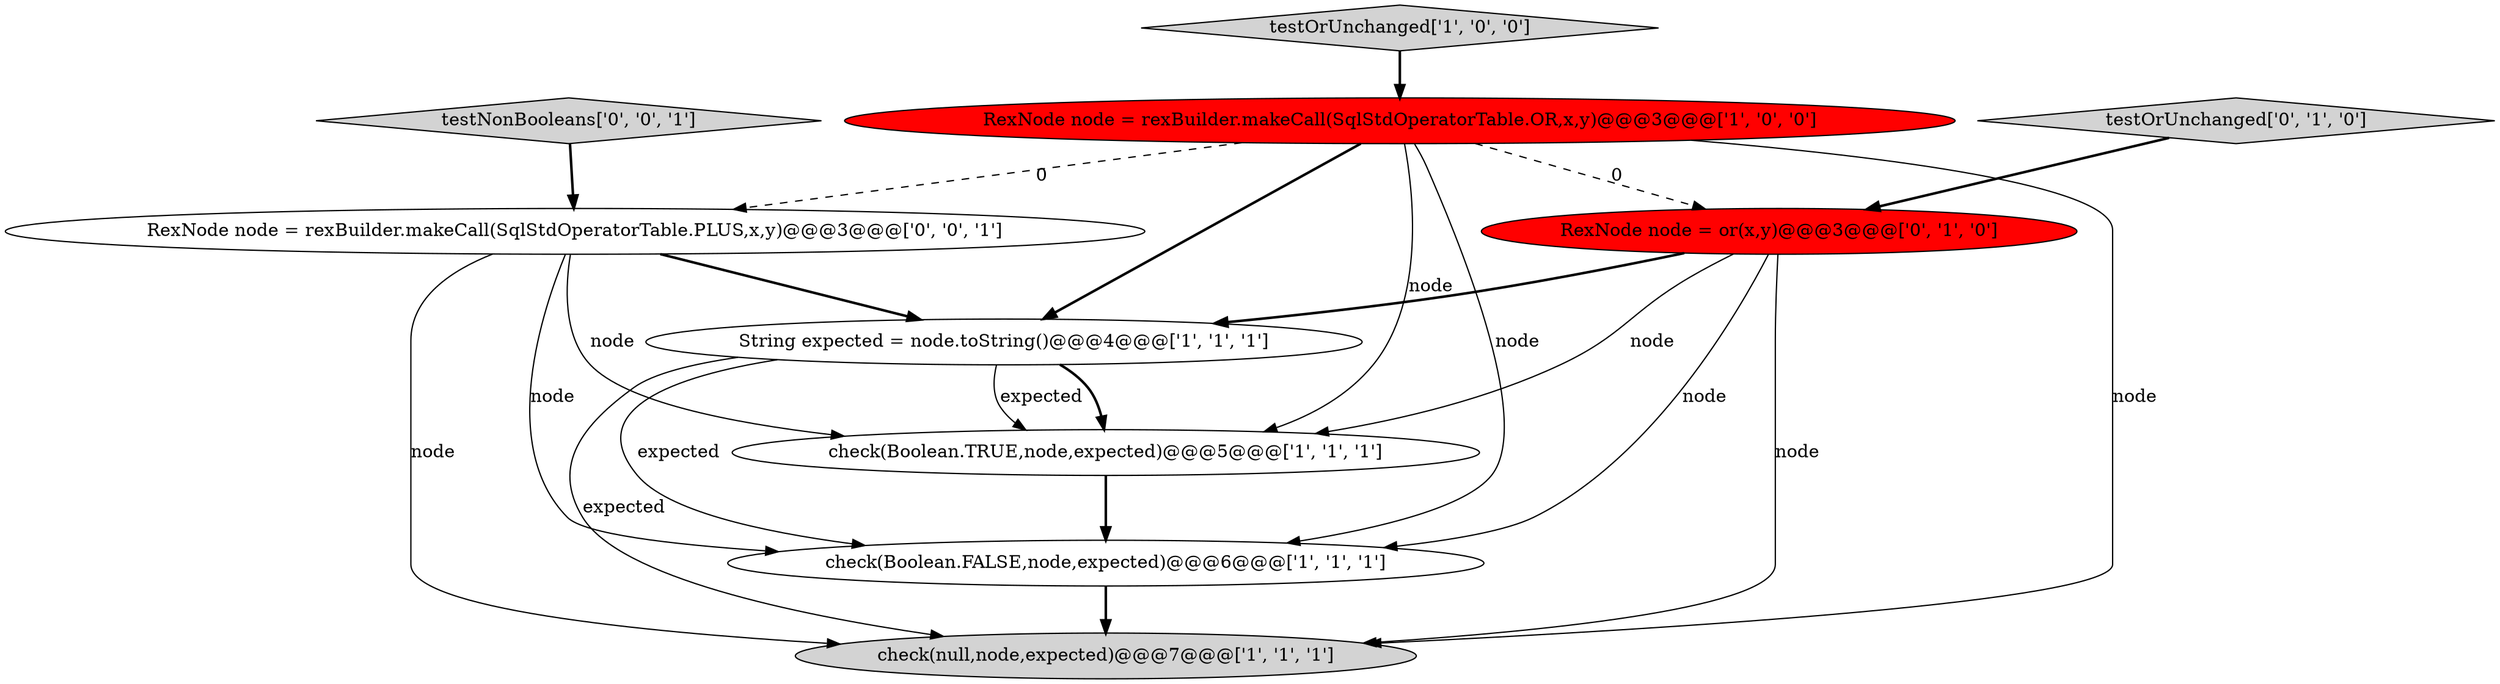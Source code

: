 digraph {
8 [style = filled, label = "testNonBooleans['0', '0', '1']", fillcolor = lightgray, shape = diamond image = "AAA0AAABBB3BBB"];
5 [style = filled, label = "check(null,node,expected)@@@7@@@['1', '1', '1']", fillcolor = lightgray, shape = ellipse image = "AAA0AAABBB1BBB"];
2 [style = filled, label = "check(Boolean.FALSE,node,expected)@@@6@@@['1', '1', '1']", fillcolor = white, shape = ellipse image = "AAA0AAABBB1BBB"];
1 [style = filled, label = "String expected = node.toString()@@@4@@@['1', '1', '1']", fillcolor = white, shape = ellipse image = "AAA0AAABBB1BBB"];
9 [style = filled, label = "RexNode node = rexBuilder.makeCall(SqlStdOperatorTable.PLUS,x,y)@@@3@@@['0', '0', '1']", fillcolor = white, shape = ellipse image = "AAA0AAABBB3BBB"];
3 [style = filled, label = "check(Boolean.TRUE,node,expected)@@@5@@@['1', '1', '1']", fillcolor = white, shape = ellipse image = "AAA0AAABBB1BBB"];
4 [style = filled, label = "testOrUnchanged['1', '0', '0']", fillcolor = lightgray, shape = diamond image = "AAA0AAABBB1BBB"];
0 [style = filled, label = "RexNode node = rexBuilder.makeCall(SqlStdOperatorTable.OR,x,y)@@@3@@@['1', '0', '0']", fillcolor = red, shape = ellipse image = "AAA1AAABBB1BBB"];
7 [style = filled, label = "RexNode node = or(x,y)@@@3@@@['0', '1', '0']", fillcolor = red, shape = ellipse image = "AAA1AAABBB2BBB"];
6 [style = filled, label = "testOrUnchanged['0', '1', '0']", fillcolor = lightgray, shape = diamond image = "AAA0AAABBB2BBB"];
9->2 [style = solid, label="node"];
0->3 [style = solid, label="node"];
7->1 [style = bold, label=""];
7->5 [style = solid, label="node"];
1->2 [style = solid, label="expected"];
1->3 [style = bold, label=""];
4->0 [style = bold, label=""];
1->3 [style = solid, label="expected"];
0->5 [style = solid, label="node"];
9->5 [style = solid, label="node"];
3->2 [style = bold, label=""];
7->2 [style = solid, label="node"];
0->1 [style = bold, label=""];
1->5 [style = solid, label="expected"];
7->3 [style = solid, label="node"];
0->2 [style = solid, label="node"];
9->3 [style = solid, label="node"];
8->9 [style = bold, label=""];
0->9 [style = dashed, label="0"];
6->7 [style = bold, label=""];
9->1 [style = bold, label=""];
0->7 [style = dashed, label="0"];
2->5 [style = bold, label=""];
}
